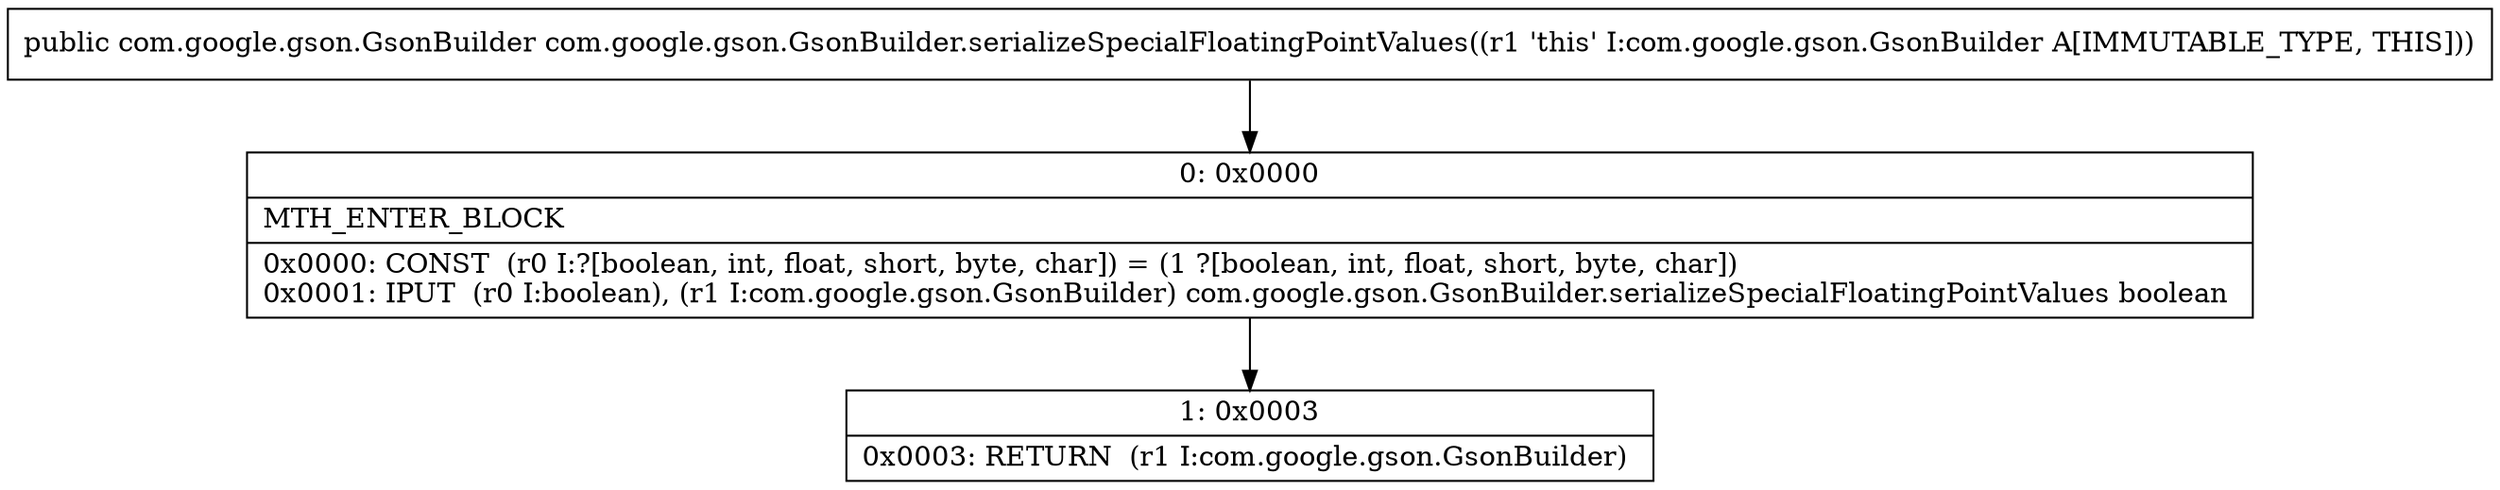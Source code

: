 digraph "CFG forcom.google.gson.GsonBuilder.serializeSpecialFloatingPointValues()Lcom\/google\/gson\/GsonBuilder;" {
Node_0 [shape=record,label="{0\:\ 0x0000|MTH_ENTER_BLOCK\l|0x0000: CONST  (r0 I:?[boolean, int, float, short, byte, char]) = (1 ?[boolean, int, float, short, byte, char]) \l0x0001: IPUT  (r0 I:boolean), (r1 I:com.google.gson.GsonBuilder) com.google.gson.GsonBuilder.serializeSpecialFloatingPointValues boolean \l}"];
Node_1 [shape=record,label="{1\:\ 0x0003|0x0003: RETURN  (r1 I:com.google.gson.GsonBuilder) \l}"];
MethodNode[shape=record,label="{public com.google.gson.GsonBuilder com.google.gson.GsonBuilder.serializeSpecialFloatingPointValues((r1 'this' I:com.google.gson.GsonBuilder A[IMMUTABLE_TYPE, THIS])) }"];
MethodNode -> Node_0;
Node_0 -> Node_1;
}

